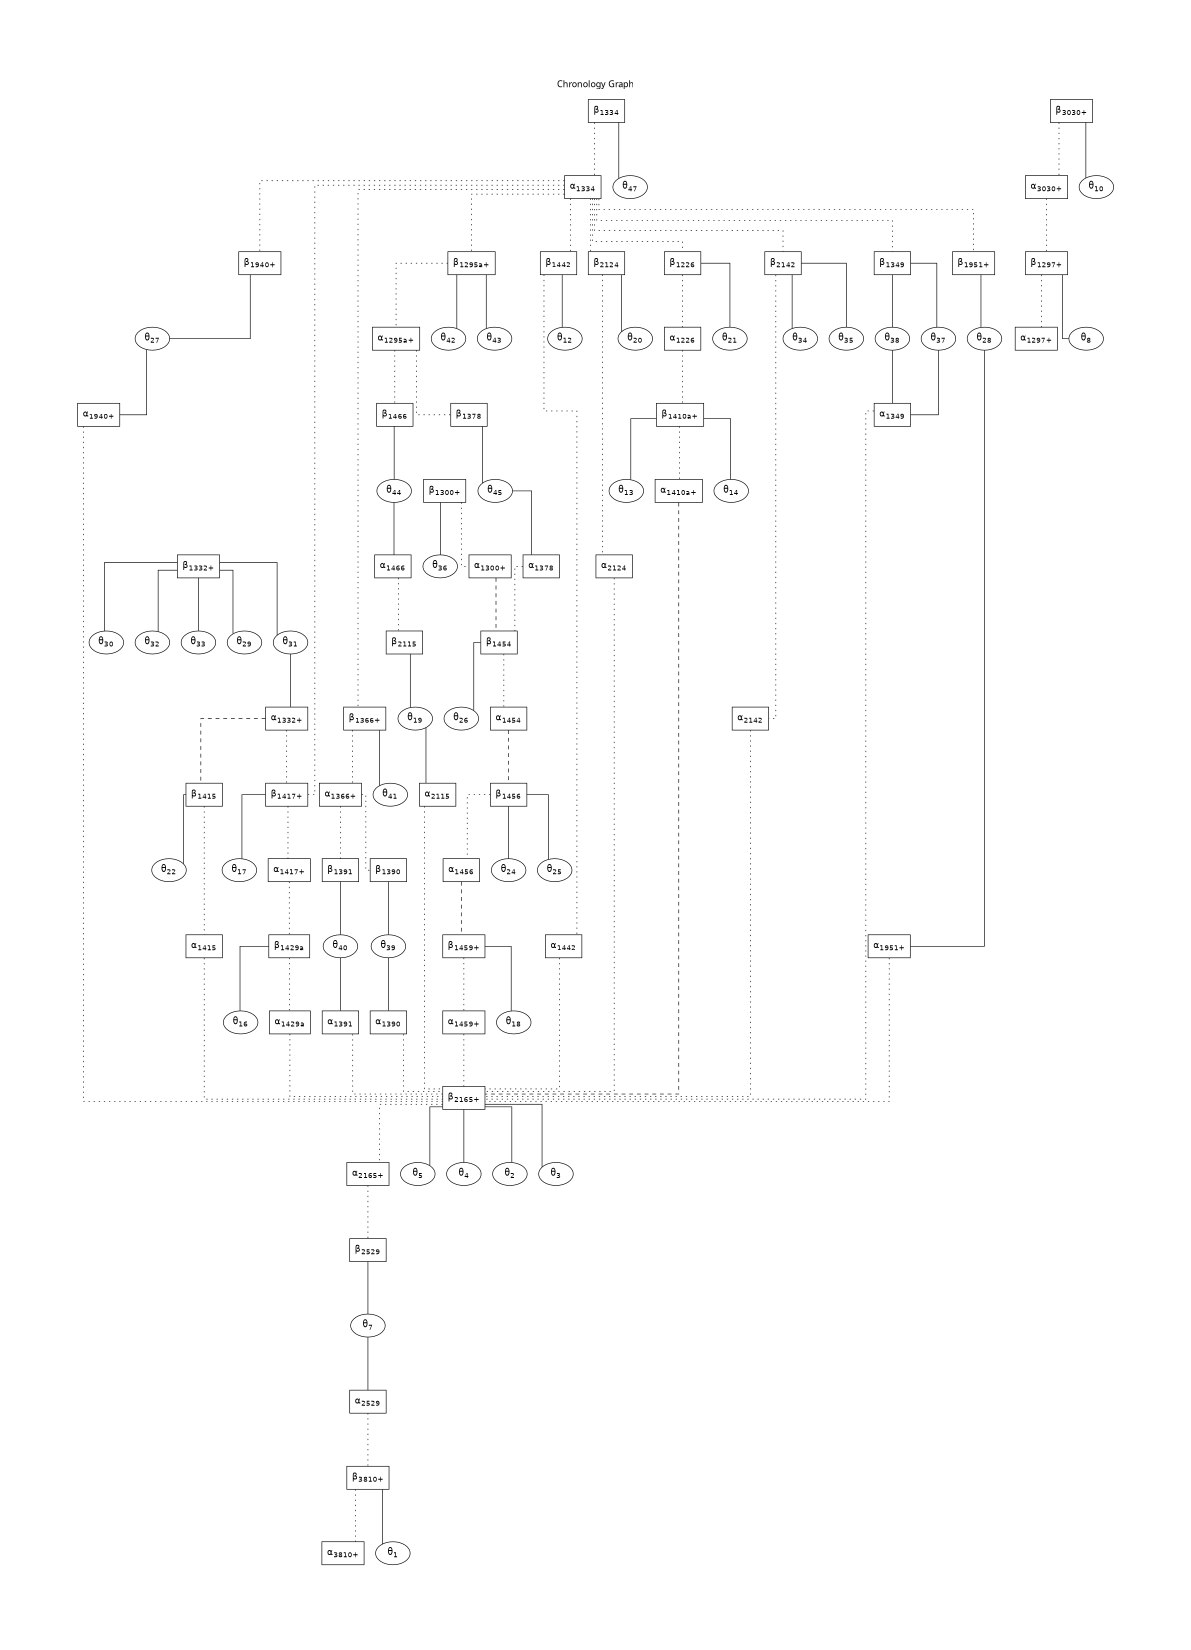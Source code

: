 digraph to_dot {
  style="filled";
  dpi="0.0";
  margin="0.5,0.5";
  bgcolor="/x11/white";
  fontname="Time-Roman";
  fontsize="14.0";
  fontcolor="/x11/black";
  splines="ortho";
  page="7,5";
  size="6,4!";
  ratio="auto";
  label="Chronology Graph";
  labelloc="t";
  "alpha-3810+" [label=<&alpha;<sub>3810+</sub>>] [shape=box] [fontname="Helvetica"] [fontsize="14.0"] [color="black"] [fillcolor="white"] [fontcolor="black"];
  "beta-3810+" [label=<&beta;<sub>3810+</sub>>] [shape=box] [fontname="Helvetica"] [fontsize="14.0"] [color="black"] [fillcolor="white"] [fontcolor="black"];
  "theta-1" [label=<&theta;<sub>1</sub>>] [shape=ellipse] [fontname="Helvetica"] [fontsize="14.0"] [color="black"] [fillcolor="white"] [fontcolor="black"];
  "alpha-1297+" [label=<&alpha;<sub>1297+</sub>>] [shape=box] [fontname="Helvetica"] [fontsize="14.0"] [color="black"] [fillcolor="white"] [fontcolor="black"];
  "beta-1297+" [label=<&beta;<sub>1297+</sub>>] [shape=box] [fontname="Helvetica"] [fontsize="14.0"] [color="black"] [fillcolor="white"] [fontcolor="black"];
  "theta-8" [label=<&theta;<sub>8</sub>>] [shape=ellipse] [fontname="Helvetica"] [fontsize="14.0"] [color="black"] [fillcolor="white"] [fontcolor="black"];
  "alpha-3030+" [label=<&alpha;<sub>3030+</sub>>] [shape=box] [fontname="Helvetica"] [fontsize="14.0"] [color="black"] [fillcolor="white"] [fontcolor="black"];
  "beta-3030+" [label=<&beta;<sub>3030+</sub>>] [shape=box] [fontname="Helvetica"] [fontsize="14.0"] [color="black"] [fillcolor="white"] [fontcolor="black"];
  "theta-10" [label=<&theta;<sub>10</sub>>] [shape=ellipse] [fontname="Helvetica"] [fontsize="14.0"] [color="black"] [fillcolor="white"] [fontcolor="black"];
  "alpha-2165+" [label=<&alpha;<sub>2165+</sub>>] [shape=box] [fontname="Helvetica"] [fontsize="14.0"] [color="black"] [fillcolor="white"] [fontcolor="black"];
  "beta-2165+" [label=<&beta;<sub>2165+</sub>>] [shape=box] [fontname="Helvetica"] [fontsize="14.0"] [color="black"] [fillcolor="white"] [fontcolor="black"];
  "theta-5" [label=<&theta;<sub>5</sub>>] [shape=ellipse] [fontname="Helvetica"] [fontsize="14.0"] [color="black"] [fillcolor="white"] [fontcolor="black"];
  "theta-4" [label=<&theta;<sub>4</sub>>] [shape=ellipse] [fontname="Helvetica"] [fontsize="14.0"] [color="black"] [fillcolor="white"] [fontcolor="black"];
  "theta-2" [label=<&theta;<sub>2</sub>>] [shape=ellipse] [fontname="Helvetica"] [fontsize="14.0"] [color="black"] [fillcolor="white"] [fontcolor="black"];
  "theta-3" [label=<&theta;<sub>3</sub>>] [shape=ellipse] [fontname="Helvetica"] [fontsize="14.0"] [color="black"] [fillcolor="white"] [fontcolor="black"];
  "alpha-1951+" [label=<&alpha;<sub>1951+</sub>>] [shape=box] [fontname="Helvetica"] [fontsize="14.0"] [color="black"] [fillcolor="white"] [fontcolor="black"];
  "beta-1951+" [label=<&beta;<sub>1951+</sub>>] [shape=box] [fontname="Helvetica"] [fontsize="14.0"] [color="black"] [fillcolor="white"] [fontcolor="black"];
  "theta-28" [label=<&theta;<sub>28</sub>>] [shape=ellipse] [fontname="Helvetica"] [fontsize="14.0"] [color="black"] [fillcolor="white"] [fontcolor="black"];
  "alpha-1940+" [label=<&alpha;<sub>1940+</sub>>] [shape=box] [fontname="Helvetica"] [fontsize="14.0"] [color="black"] [fillcolor="white"] [fontcolor="black"];
  "beta-1940+" [label=<&beta;<sub>1940+</sub>>] [shape=box] [fontname="Helvetica"] [fontsize="14.0"] [color="black"] [fillcolor="white"] [fontcolor="black"];
  "theta-27" [label=<&theta;<sub>27</sub>>] [shape=ellipse] [fontname="Helvetica"] [fontsize="14.0"] [color="black"] [fillcolor="white"] [fontcolor="black"];
  "alpha-1459+" [label=<&alpha;<sub>1459+</sub>>] [shape=box] [fontname="Helvetica"] [fontsize="14.0"] [color="black"] [fillcolor="white"] [fontcolor="black"];
  "beta-1459+" [label=<&beta;<sub>1459+</sub>>] [shape=box] [fontname="Helvetica"] [fontsize="14.0"] [color="black"] [fillcolor="white"] [fontcolor="black"];
  "theta-18" [label=<&theta;<sub>18</sub>>] [shape=ellipse] [fontname="Helvetica"] [fontsize="14.0"] [color="black"] [fillcolor="white"] [fontcolor="black"];
  "alpha-1429a" [label=<&alpha;<sub>1429a</sub>>] [shape=box] [fontname="Helvetica"] [fontsize="14.0"] [color="black"] [fillcolor="white"] [fontcolor="black"];
  "beta-1429a" [label=<&beta;<sub>1429a</sub>>] [shape=box] [fontname="Helvetica"] [fontsize="14.0"] [color="black"] [fillcolor="white"] [fontcolor="black"];
  "theta-16" [label=<&theta;<sub>16</sub>>] [shape=ellipse] [fontname="Helvetica"] [fontsize="14.0"] [color="black"] [fillcolor="white"] [fontcolor="black"];
  "alpha-1417+" [label=<&alpha;<sub>1417+</sub>>] [shape=box] [fontname="Helvetica"] [fontsize="14.0"] [color="black"] [fillcolor="white"] [fontcolor="black"];
  "beta-1417+" [label=<&beta;<sub>1417+</sub>>] [shape=box] [fontname="Helvetica"] [fontsize="14.0"] [color="black"] [fillcolor="white"] [fontcolor="black"];
  "theta-17" [label=<&theta;<sub>17</sub>>] [shape=ellipse] [fontname="Helvetica"] [fontsize="14.0"] [color="black"] [fillcolor="white"] [fontcolor="black"];
  "alpha-1410a+" [label=<&alpha;<sub>1410a+</sub>>] [shape=box] [fontname="Helvetica"] [fontsize="14.0"] [color="black"] [fillcolor="white"] [fontcolor="black"];
  "beta-1410a+" [label=<&beta;<sub>1410a+</sub>>] [shape=box] [fontname="Helvetica"] [fontsize="14.0"] [color="black"] [fillcolor="white"] [fontcolor="black"];
  "theta-13" [label=<&theta;<sub>13</sub>>] [shape=ellipse] [fontname="Helvetica"] [fontsize="14.0"] [color="black"] [fillcolor="white"] [fontcolor="black"];
  "alpha-1300+" [label=<&alpha;<sub>1300+</sub>>] [shape=box] [fontname="Helvetica"] [fontsize="14.0"] [color="black"] [fillcolor="white"] [fontcolor="black"];
  "beta-1300+" [label=<&beta;<sub>1300+</sub>>] [shape=box] [fontname="Helvetica"] [fontsize="14.0"] [color="black"] [fillcolor="white"] [fontcolor="black"];
  "theta-36" [label=<&theta;<sub>36</sub>>] [shape=ellipse] [fontname="Helvetica"] [fontsize="14.0"] [color="black"] [fillcolor="white"] [fontcolor="black"];
  "alpha-1366+" [label=<&alpha;<sub>1366+</sub>>] [shape=box] [fontname="Helvetica"] [fontsize="14.0"] [color="black"] [fillcolor="white"] [fontcolor="black"];
  "beta-1366+" [label=<&beta;<sub>1366+</sub>>] [shape=box] [fontname="Helvetica"] [fontsize="14.0"] [color="black"] [fillcolor="white"] [fontcolor="black"];
  "theta-41" [label=<&theta;<sub>41</sub>>] [shape=ellipse] [fontname="Helvetica"] [fontsize="14.0"] [color="black"] [fillcolor="white"] [fontcolor="black"];
  "alpha-1295a+" [label=<&alpha;<sub>1295a+</sub>>] [shape=box] [fontname="Helvetica"] [fontsize="14.0"] [color="black"] [fillcolor="white"] [fontcolor="black"];
  "beta-1295a+" [label=<&beta;<sub>1295a+</sub>>] [shape=box] [fontname="Helvetica"] [fontsize="14.0"] [color="black"] [fillcolor="white"] [fontcolor="black"];
  "theta-42" [label=<&theta;<sub>42</sub>>] [shape=ellipse] [fontname="Helvetica"] [fontsize="14.0"] [color="black"] [fillcolor="white"] [fontcolor="black"];
  "theta-43" [label=<&theta;<sub>43</sub>>] [shape=ellipse] [fontname="Helvetica"] [fontsize="14.0"] [color="black"] [fillcolor="white"] [fontcolor="black"];
  "alpha-1332+" [label=<&alpha;<sub>1332+</sub>>] [shape=box] [fontname="Helvetica"] [fontsize="14.0"] [color="black"] [fillcolor="white"] [fontcolor="black"];
  "beta-1332+" [label=<&beta;<sub>1332+</sub>>] [shape=box] [fontname="Helvetica"] [fontsize="14.0"] [color="black"] [fillcolor="white"] [fontcolor="black"];
  "theta-33" [label=<&theta;<sub>33</sub>>] [shape=ellipse] [fontname="Helvetica"] [fontsize="14.0"] [color="black"] [fillcolor="white"] [fontcolor="black"];
  "theta-29" [label=<&theta;<sub>29</sub>>] [shape=ellipse] [fontname="Helvetica"] [fontsize="14.0"] [color="black"] [fillcolor="white"] [fontcolor="black"];
  "theta-30" [label=<&theta;<sub>30</sub>>] [shape=ellipse] [fontname="Helvetica"] [fontsize="14.0"] [color="black"] [fillcolor="white"] [fontcolor="black"];
  "theta-31" [label=<&theta;<sub>31</sub>>] [shape=ellipse] [fontname="Helvetica"] [fontsize="14.0"] [color="black"] [fillcolor="white"] [fontcolor="black"];
  "theta-32" [label=<&theta;<sub>32</sub>>] [shape=ellipse] [fontname="Helvetica"] [fontsize="14.0"] [color="black"] [fillcolor="white"] [fontcolor="black"];
  "alpha-2529" [label=<&alpha;<sub>2529</sub>>] [shape=box] [fontname="Helvetica"] [fontsize="14.0"] [color="black"] [fillcolor="white"] [fontcolor="black"];
  "beta-2529" [label=<&beta;<sub>2529</sub>>] [shape=box] [fontname="Helvetica"] [fontsize="14.0"] [color="black"] [fillcolor="white"] [fontcolor="black"];
  "theta-7" [label=<&theta;<sub>7</sub>>] [shape=ellipse] [fontname="Helvetica"] [fontsize="14.0"] [color="black"] [fillcolor="white"] [fontcolor="black"];
  "alpha-1442" [label=<&alpha;<sub>1442</sub>>] [shape=box] [fontname="Helvetica"] [fontsize="14.0"] [color="black"] [fillcolor="white"] [fontcolor="black"];
  "beta-1442" [label=<&beta;<sub>1442</sub>>] [shape=box] [fontname="Helvetica"] [fontsize="14.0"] [color="black"] [fillcolor="white"] [fontcolor="black"];
  "theta-12" [label=<&theta;<sub>12</sub>>] [shape=ellipse] [fontname="Helvetica"] [fontsize="14.0"] [color="black"] [fillcolor="white"] [fontcolor="black"];
  "theta-14" [label=<&theta;<sub>14</sub>>] [shape=ellipse] [fontname="Helvetica"] [fontsize="14.0"] [color="black"] [fillcolor="white"] [fontcolor="black"];
  "alpha-2115" [label=<&alpha;<sub>2115</sub>>] [shape=box] [fontname="Helvetica"] [fontsize="14.0"] [color="black"] [fillcolor="white"] [fontcolor="black"];
  "beta-2115" [label=<&beta;<sub>2115</sub>>] [shape=box] [fontname="Helvetica"] [fontsize="14.0"] [color="black"] [fillcolor="white"] [fontcolor="black"];
  "theta-19" [label=<&theta;<sub>19</sub>>] [shape=ellipse] [fontname="Helvetica"] [fontsize="14.0"] [color="black"] [fillcolor="white"] [fontcolor="black"];
  "alpha-2124" [label=<&alpha;<sub>2124</sub>>] [shape=box] [fontname="Helvetica"] [fontsize="14.0"] [color="black"] [fillcolor="white"] [fontcolor="black"];
  "beta-2124" [label=<&beta;<sub>2124</sub>>] [shape=box] [fontname="Helvetica"] [fontsize="14.0"] [color="black"] [fillcolor="white"] [fontcolor="black"];
  "theta-20" [label=<&theta;<sub>20</sub>>] [shape=ellipse] [fontname="Helvetica"] [fontsize="14.0"] [color="black"] [fillcolor="white"] [fontcolor="black"];
  "alpha-1226" [label=<&alpha;<sub>1226</sub>>] [shape=box] [fontname="Helvetica"] [fontsize="14.0"] [color="black"] [fillcolor="white"] [fontcolor="black"];
  "beta-1226" [label=<&beta;<sub>1226</sub>>] [shape=box] [fontname="Helvetica"] [fontsize="14.0"] [color="black"] [fillcolor="white"] [fontcolor="black"];
  "theta-21" [label=<&theta;<sub>21</sub>>] [shape=ellipse] [fontname="Helvetica"] [fontsize="14.0"] [color="black"] [fillcolor="white"] [fontcolor="black"];
  "alpha-1415" [label=<&alpha;<sub>1415</sub>>] [shape=box] [fontname="Helvetica"] [fontsize="14.0"] [color="black"] [fillcolor="white"] [fontcolor="black"];
  "beta-1415" [label=<&beta;<sub>1415</sub>>] [shape=box] [fontname="Helvetica"] [fontsize="14.0"] [color="black"] [fillcolor="white"] [fontcolor="black"];
  "theta-22" [label=<&theta;<sub>22</sub>>] [shape=ellipse] [fontname="Helvetica"] [fontsize="14.0"] [color="black"] [fillcolor="white"] [fontcolor="black"];
  "alpha-1456" [label=<&alpha;<sub>1456</sub>>] [shape=box] [fontname="Helvetica"] [fontsize="14.0"] [color="black"] [fillcolor="white"] [fontcolor="black"];
  "beta-1456" [label=<&beta;<sub>1456</sub>>] [shape=box] [fontname="Helvetica"] [fontsize="14.0"] [color="black"] [fillcolor="white"] [fontcolor="black"];
  "theta-24" [label=<&theta;<sub>24</sub>>] [shape=ellipse] [fontname="Helvetica"] [fontsize="14.0"] [color="black"] [fillcolor="white"] [fontcolor="black"];
  "theta-25" [label=<&theta;<sub>25</sub>>] [shape=ellipse] [fontname="Helvetica"] [fontsize="14.0"] [color="black"] [fillcolor="white"] [fontcolor="black"];
  "alpha-1454" [label=<&alpha;<sub>1454</sub>>] [shape=box] [fontname="Helvetica"] [fontsize="14.0"] [color="black"] [fillcolor="white"] [fontcolor="black"];
  "beta-1454" [label=<&beta;<sub>1454</sub>>] [shape=box] [fontname="Helvetica"] [fontsize="14.0"] [color="black"] [fillcolor="white"] [fontcolor="black"];
  "theta-26" [label=<&theta;<sub>26</sub>>] [shape=ellipse] [fontname="Helvetica"] [fontsize="14.0"] [color="black"] [fillcolor="white"] [fontcolor="black"];
  "alpha-2142" [label=<&alpha;<sub>2142</sub>>] [shape=box] [fontname="Helvetica"] [fontsize="14.0"] [color="black"] [fillcolor="white"] [fontcolor="black"];
  "beta-2142" [label=<&beta;<sub>2142</sub>>] [shape=box] [fontname="Helvetica"] [fontsize="14.0"] [color="black"] [fillcolor="white"] [fontcolor="black"];
  "theta-34" [label=<&theta;<sub>34</sub>>] [shape=ellipse] [fontname="Helvetica"] [fontsize="14.0"] [color="black"] [fillcolor="white"] [fontcolor="black"];
  "theta-35" [label=<&theta;<sub>35</sub>>] [shape=ellipse] [fontname="Helvetica"] [fontsize="14.0"] [color="black"] [fillcolor="white"] [fontcolor="black"];
  "alpha-1349" [label=<&alpha;<sub>1349</sub>>] [shape=box] [fontname="Helvetica"] [fontsize="14.0"] [color="black"] [fillcolor="white"] [fontcolor="black"];
  "beta-1349" [label=<&beta;<sub>1349</sub>>] [shape=box] [fontname="Helvetica"] [fontsize="14.0"] [color="black"] [fillcolor="white"] [fontcolor="black"];
  "theta-37" [label=<&theta;<sub>37</sub>>] [shape=ellipse] [fontname="Helvetica"] [fontsize="14.0"] [color="black"] [fillcolor="white"] [fontcolor="black"];
  "theta-38" [label=<&theta;<sub>38</sub>>] [shape=ellipse] [fontname="Helvetica"] [fontsize="14.0"] [color="black"] [fillcolor="white"] [fontcolor="black"];
  "alpha-1390" [label=<&alpha;<sub>1390</sub>>] [shape=box] [fontname="Helvetica"] [fontsize="14.0"] [color="black"] [fillcolor="white"] [fontcolor="black"];
  "beta-1390" [label=<&beta;<sub>1390</sub>>] [shape=box] [fontname="Helvetica"] [fontsize="14.0"] [color="black"] [fillcolor="white"] [fontcolor="black"];
  "theta-39" [label=<&theta;<sub>39</sub>>] [shape=ellipse] [fontname="Helvetica"] [fontsize="14.0"] [color="black"] [fillcolor="white"] [fontcolor="black"];
  "alpha-1391" [label=<&alpha;<sub>1391</sub>>] [shape=box] [fontname="Helvetica"] [fontsize="14.0"] [color="black"] [fillcolor="white"] [fontcolor="black"];
  "beta-1391" [label=<&beta;<sub>1391</sub>>] [shape=box] [fontname="Helvetica"] [fontsize="14.0"] [color="black"] [fillcolor="white"] [fontcolor="black"];
  "theta-40" [label=<&theta;<sub>40</sub>>] [shape=ellipse] [fontname="Helvetica"] [fontsize="14.0"] [color="black"] [fillcolor="white"] [fontcolor="black"];
  "alpha-1466" [label=<&alpha;<sub>1466</sub>>] [shape=box] [fontname="Helvetica"] [fontsize="14.0"] [color="black"] [fillcolor="white"] [fontcolor="black"];
  "beta-1466" [label=<&beta;<sub>1466</sub>>] [shape=box] [fontname="Helvetica"] [fontsize="14.0"] [color="black"] [fillcolor="white"] [fontcolor="black"];
  "theta-44" [label=<&theta;<sub>44</sub>>] [shape=ellipse] [fontname="Helvetica"] [fontsize="14.0"] [color="black"] [fillcolor="white"] [fontcolor="black"];
  "alpha-1378" [label=<&alpha;<sub>1378</sub>>] [shape=box] [fontname="Helvetica"] [fontsize="14.0"] [color="black"] [fillcolor="white"] [fontcolor="black"];
  "beta-1378" [label=<&beta;<sub>1378</sub>>] [shape=box] [fontname="Helvetica"] [fontsize="14.0"] [color="black"] [fillcolor="white"] [fontcolor="black"];
  "theta-45" [label=<&theta;<sub>45</sub>>] [shape=ellipse] [fontname="Helvetica"] [fontsize="14.0"] [color="black"] [fillcolor="white"] [fontcolor="black"];
  "alpha-1334" [label=<&alpha;<sub>1334</sub>>] [shape=box] [fontname="Helvetica"] [fontsize="14.0"] [color="black"] [fillcolor="white"] [fontcolor="black"];
  "beta-1334" [label=<&beta;<sub>1334</sub>>] [shape=box] [fontname="Helvetica"] [fontsize="14.0"] [color="black"] [fillcolor="white"] [fontcolor="black"];
  "theta-47" [label=<&theta;<sub>47</sub>>] [shape=ellipse] [fontname="Helvetica"] [fontsize="14.0"] [color="black"] [fillcolor="white"] [fontcolor="black"];
 "beta-3810+" -> "theta-1" [style=solid] [arrowhead="none"] [color="black"] [fontname="Helvetica"] [fontsize="14.0"] [fontcolor="black"] [label=""];
 "beta-1297+" -> "theta-8" [style=solid] [arrowhead="none"] [color="black"] [fontname="Helvetica"] [fontsize="14.0"] [fontcolor="black"] [label=""];
 "beta-3030+" -> "theta-10" [style=solid] [arrowhead="none"] [color="black"] [fontname="Helvetica"] [fontsize="14.0"] [fontcolor="black"] [label=""];
 "beta-2165+" -> "theta-5" [style=solid] [arrowhead="none"] [color="black"] [fontname="Helvetica"] [fontsize="14.0"] [fontcolor="black"] [label=""];
 "beta-2165+" -> "theta-4" [style=solid] [arrowhead="none"] [color="black"] [fontname="Helvetica"] [fontsize="14.0"] [fontcolor="black"] [label=""];
 "beta-2165+" -> "theta-2" [style=solid] [arrowhead="none"] [color="black"] [fontname="Helvetica"] [fontsize="14.0"] [fontcolor="black"] [label=""];
 "beta-2165+" -> "theta-3" [style=solid] [arrowhead="none"] [color="black"] [fontname="Helvetica"] [fontsize="14.0"] [fontcolor="black"] [label=""];
 "beta-1951+" -> "theta-28" [style=solid] [arrowhead="none"] [color="black"] [fontname="Helvetica"] [fontsize="14.0"] [fontcolor="black"] [label=""];
 "theta-28" -> "alpha-1951+" [style=solid] [arrowhead="none"] [color="black"] [fontname="Helvetica"] [fontsize="14.0"] [fontcolor="black"] [label=""];
 "beta-1940+" -> "theta-27" [style=solid] [arrowhead="none"] [color="black"] [fontname="Helvetica"] [fontsize="14.0"] [fontcolor="black"] [label=""];
 "theta-27" -> "alpha-1940+" [style=solid] [arrowhead="none"] [color="black"] [fontname="Helvetica"] [fontsize="14.0"] [fontcolor="black"] [label=""];
 "beta-1459+" -> "theta-18" [style=solid] [arrowhead="none"] [color="black"] [fontname="Helvetica"] [fontsize="14.0"] [fontcolor="black"] [label=""];
 "beta-1429a" -> "theta-16" [style=solid] [arrowhead="none"] [color="black"] [fontname="Helvetica"] [fontsize="14.0"] [fontcolor="black"] [label=""];
 "beta-1417+" -> "theta-17" [style=solid] [arrowhead="none"] [color="black"] [fontname="Helvetica"] [fontsize="14.0"] [fontcolor="black"] [label=""];
 "beta-1410a+" -> "theta-13" [style=solid] [arrowhead="none"] [color="black"] [fontname="Helvetica"] [fontsize="14.0"] [fontcolor="black"] [label=""];
 "beta-1300+" -> "theta-36" [style=solid] [arrowhead="none"] [color="black"] [fontname="Helvetica"] [fontsize="14.0"] [fontcolor="black"] [label=""];
 "beta-1366+" -> "theta-41" [style=solid] [arrowhead="none"] [color="black"] [fontname="Helvetica"] [fontsize="14.0"] [fontcolor="black"] [label=""];
 "beta-1295a+" -> "theta-42" [style=solid] [arrowhead="none"] [color="black"] [fontname="Helvetica"] [fontsize="14.0"] [fontcolor="black"] [label=""];
 "beta-1295a+" -> "theta-43" [style=solid] [arrowhead="none"] [color="black"] [fontname="Helvetica"] [fontsize="14.0"] [fontcolor="black"] [label=""];
 "beta-1332+" -> "theta-33" [style=solid] [arrowhead="none"] [color="black"] [fontname="Helvetica"] [fontsize="14.0"] [fontcolor="black"] [label=""];
 "beta-1332+" -> "theta-29" [style=solid] [arrowhead="none"] [color="black"] [fontname="Helvetica"] [fontsize="14.0"] [fontcolor="black"] [label=""];
 "beta-1332+" -> "theta-30" [style=solid] [arrowhead="none"] [color="black"] [fontname="Helvetica"] [fontsize="14.0"] [fontcolor="black"] [label=""];
 "beta-1332+" -> "theta-31" [style=solid] [arrowhead="none"] [color="black"] [fontname="Helvetica"] [fontsize="14.0"] [fontcolor="black"] [label=""];
 "theta-31" -> "alpha-1332+" [style=solid] [arrowhead="none"] [color="black"] [fontname="Helvetica"] [fontsize="14.0"] [fontcolor="black"] [label=""];
 "beta-1332+" -> "theta-32" [style=solid] [arrowhead="none"] [color="black"] [fontname="Helvetica"] [fontsize="14.0"] [fontcolor="black"] [label=""];
 "beta-2529" -> "theta-7" [style=solid] [arrowhead="none"] [color="black"] [fontname="Helvetica"] [fontsize="14.0"] [fontcolor="black"] [label=""];
 "theta-7" -> "alpha-2529" [style=solid] [arrowhead="none"] [color="black"] [fontname="Helvetica"] [fontsize="14.0"] [fontcolor="black"] [label=""];
 "beta-1442" -> "theta-12" [style=solid] [arrowhead="none"] [color="black"] [fontname="Helvetica"] [fontsize="14.0"] [fontcolor="black"] [label=""];
 "beta-1410a+" -> "theta-14" [style=solid] [arrowhead="none"] [color="black"] [fontname="Helvetica"] [fontsize="14.0"] [fontcolor="black"] [label=""];
 "beta-2115" -> "theta-19" [style=solid] [arrowhead="none"] [color="black"] [fontname="Helvetica"] [fontsize="14.0"] [fontcolor="black"] [label=""];
 "theta-19" -> "alpha-2115" [style=solid] [arrowhead="none"] [color="black"] [fontname="Helvetica"] [fontsize="14.0"] [fontcolor="black"] [label=""];
 "beta-2124" -> "theta-20" [style=solid] [arrowhead="none"] [color="black"] [fontname="Helvetica"] [fontsize="14.0"] [fontcolor="black"] [label=""];
 "beta-1226" -> "theta-21" [style=solid] [arrowhead="none"] [color="black"] [fontname="Helvetica"] [fontsize="14.0"] [fontcolor="black"] [label=""];
 "beta-1415" -> "theta-22" [style=solid] [arrowhead="none"] [color="black"] [fontname="Helvetica"] [fontsize="14.0"] [fontcolor="black"] [label=""];
 "beta-1456" -> "theta-24" [style=solid] [arrowhead="none"] [color="black"] [fontname="Helvetica"] [fontsize="14.0"] [fontcolor="black"] [label=""];
 "beta-1456" -> "theta-25" [style=solid] [arrowhead="none"] [color="black"] [fontname="Helvetica"] [fontsize="14.0"] [fontcolor="black"] [label=""];
 "beta-1454" -> "theta-26" [style=solid] [arrowhead="none"] [color="black"] [fontname="Helvetica"] [fontsize="14.0"] [fontcolor="black"] [label=""];
 "beta-2142" -> "theta-34" [style=solid] [arrowhead="none"] [color="black"] [fontname="Helvetica"] [fontsize="14.0"] [fontcolor="black"] [label=""];
 "beta-2142" -> "theta-35" [style=solid] [arrowhead="none"] [color="black"] [fontname="Helvetica"] [fontsize="14.0"] [fontcolor="black"] [label=""];
 "beta-1349" -> "theta-37" [style=solid] [arrowhead="none"] [color="black"] [fontname="Helvetica"] [fontsize="14.0"] [fontcolor="black"] [label=""];
 "theta-37" -> "alpha-1349" [style=solid] [arrowhead="none"] [color="black"] [fontname="Helvetica"] [fontsize="14.0"] [fontcolor="black"] [label=""];
 "beta-1349" -> "theta-38" [style=solid] [arrowhead="none"] [color="black"] [fontname="Helvetica"] [fontsize="14.0"] [fontcolor="black"] [label=""];
 "theta-38" -> "alpha-1349" [style=solid] [arrowhead="none"] [color="black"] [fontname="Helvetica"] [fontsize="14.0"] [fontcolor="black"] [label=""];
 "beta-1390" -> "theta-39" [style=solid] [arrowhead="none"] [color="black"] [fontname="Helvetica"] [fontsize="14.0"] [fontcolor="black"] [label=""];
 "theta-39" -> "alpha-1390" [style=solid] [arrowhead="none"] [color="black"] [fontname="Helvetica"] [fontsize="14.0"] [fontcolor="black"] [label=""];
 "beta-1391" -> "theta-40" [style=solid] [arrowhead="none"] [color="black"] [fontname="Helvetica"] [fontsize="14.0"] [fontcolor="black"] [label=""];
 "theta-40" -> "alpha-1391" [style=solid] [arrowhead="none"] [color="black"] [fontname="Helvetica"] [fontsize="14.0"] [fontcolor="black"] [label=""];
 "beta-1466" -> "theta-44" [style=solid] [arrowhead="none"] [color="black"] [fontname="Helvetica"] [fontsize="14.0"] [fontcolor="black"] [label=""];
 "theta-44" -> "alpha-1466" [style=solid] [arrowhead="none"] [color="black"] [fontname="Helvetica"] [fontsize="14.0"] [fontcolor="black"] [label=""];
 "beta-1378" -> "theta-45" [style=solid] [arrowhead="none"] [color="black"] [fontname="Helvetica"] [fontsize="14.0"] [fontcolor="black"] [label=""];
 "theta-45" -> "alpha-1378" [style=solid] [arrowhead="none"] [color="black"] [fontname="Helvetica"] [fontsize="14.0"] [fontcolor="black"] [label=""];
 "beta-1334" -> "theta-47" [style=solid] [arrowhead="none"] [color="black"] [fontname="Helvetica"] [fontsize="14.0"] [fontcolor="black"] [label=""];
 "beta-3810+" -> "alpha-3810+" [style=dotted] [arrowhead="none"] [color="black"] [fontname="Helvetica"] [fontsize="14.0"] [fontcolor="black"] [label=""];
 "beta-1297+" -> "alpha-1297+" [style=dotted] [arrowhead="none"] [color="black"] [fontname="Helvetica"] [fontsize="14.0"] [fontcolor="black"] [label=""];
 "beta-3030+" -> "alpha-3030+" [style=dotted] [arrowhead="none"] [color="black"] [fontname="Helvetica"] [fontsize="14.0"] [fontcolor="black"] [label=""];
 "beta-2165+" -> "alpha-2165+" [style=dotted] [arrowhead="none"] [color="black"] [fontname="Helvetica"] [fontsize="14.0"] [fontcolor="black"] [label=""];
 "beta-1459+" -> "alpha-1459+" [style=dotted] [arrowhead="none"] [color="black"] [fontname="Helvetica"] [fontsize="14.0"] [fontcolor="black"] [label=""];
 "beta-1429a" -> "alpha-1429a" [style=dotted] [arrowhead="none"] [color="black"] [fontname="Helvetica"] [fontsize="14.0"] [fontcolor="black"] [label=""];
 "beta-1417+" -> "alpha-1417+" [style=dotted] [arrowhead="none"] [color="black"] [fontname="Helvetica"] [fontsize="14.0"] [fontcolor="black"] [label=""];
 "beta-1410a+" -> "alpha-1410a+" [style=dotted] [arrowhead="none"] [color="black"] [fontname="Helvetica"] [fontsize="14.0"] [fontcolor="black"] [label=""];
 "beta-1300+" -> "alpha-1300+" [style=dotted] [arrowhead="none"] [color="black"] [fontname="Helvetica"] [fontsize="14.0"] [fontcolor="black"] [label=""];
 "beta-1366+" -> "alpha-1366+" [style=dotted] [arrowhead="none"] [color="black"] [fontname="Helvetica"] [fontsize="14.0"] [fontcolor="black"] [label=""];
 "beta-1295a+" -> "alpha-1295a+" [style=dotted] [arrowhead="none"] [color="black"] [fontname="Helvetica"] [fontsize="14.0"] [fontcolor="black"] [label=""];
 "beta-1442" -> "alpha-1442" [style=dotted] [arrowhead="none"] [color="black"] [fontname="Helvetica"] [fontsize="14.0"] [fontcolor="black"] [label=""];
 "beta-2124" -> "alpha-2124" [style=dotted] [arrowhead="none"] [color="black"] [fontname="Helvetica"] [fontsize="14.0"] [fontcolor="black"] [label=""];
 "beta-1226" -> "alpha-1226" [style=dotted] [arrowhead="none"] [color="black"] [fontname="Helvetica"] [fontsize="14.0"] [fontcolor="black"] [label=""];
 "beta-1415" -> "alpha-1415" [style=dotted] [arrowhead="none"] [color="black"] [fontname="Helvetica"] [fontsize="14.0"] [fontcolor="black"] [label=""];
 "beta-1456" -> "alpha-1456" [style=dotted] [arrowhead="none"] [color="black"] [fontname="Helvetica"] [fontsize="14.0"] [fontcolor="black"] [label=""];
 "beta-1454" -> "alpha-1454" [style=dotted] [arrowhead="none"] [color="black"] [fontname="Helvetica"] [fontsize="14.0"] [fontcolor="black"] [label=""];
 "beta-2142" -> "alpha-2142" [style=dotted] [arrowhead="none"] [color="black"] [fontname="Helvetica"] [fontsize="14.0"] [fontcolor="black"] [label=""];
 "beta-1334" -> "alpha-1334" [style=dotted] [arrowhead="none"] [color="black"] [fontname="Helvetica"] [fontsize="14.0"] [fontcolor="black"] [label=""];
 "alpha-1334" -> "beta-1349" [style=dotted] [arrowhead="none"] [color="black"] [fontname="Helvetica"] [fontsize="14.0"] [fontcolor="black"] [label=""];
 "alpha-1334" -> "beta-2142" [style=dotted] [arrowhead="none"] [color="black"] [fontname="Helvetica"] [fontsize="14.0"] [fontcolor="black"] [label=""];
 "alpha-1334" -> "beta-1226" [style=dotted] [arrowhead="none"] [color="black"] [fontname="Helvetica"] [fontsize="14.0"] [fontcolor="black"] [label=""];
 "alpha-1334" -> "beta-2124" [style=dotted] [arrowhead="none"] [color="black"] [fontname="Helvetica"] [fontsize="14.0"] [fontcolor="black"] [label=""];
 "alpha-1334" -> "beta-1442" [style=dotted] [arrowhead="none"] [color="black"] [fontname="Helvetica"] [fontsize="14.0"] [fontcolor="black"] [label=""];
 "alpha-1334" -> "beta-1295a+" [style=dotted] [arrowhead="none"] [color="black"] [fontname="Helvetica"] [fontsize="14.0"] [fontcolor="black"] [label=""];
 "alpha-1334" -> "beta-1366+" [style=dotted] [arrowhead="none"] [color="black"] [fontname="Helvetica"] [fontsize="14.0"] [fontcolor="black"] [label=""];
 "alpha-1334" -> "beta-1417+" [style=dotted] [arrowhead="none"] [color="black"] [fontname="Helvetica"] [fontsize="14.0"] [fontcolor="black"] [label=""];
 "alpha-1334" -> "beta-1940+" [style=dotted] [arrowhead="none"] [color="black"] [fontname="Helvetica"] [fontsize="14.0"] [fontcolor="black"] [label=""];
 "alpha-1334" -> "beta-1951+" [style=dotted] [arrowhead="none"] [color="black"] [fontname="Helvetica"] [fontsize="14.0"] [fontcolor="black"] [label=""];
 "alpha-1378" -> "beta-1454" [style=dotted] [arrowhead="none"] [color="black"] [fontname="Helvetica"] [fontsize="14.0"] [fontcolor="black"] [label=""];
 "alpha-1295a+" -> "beta-1378" [style=dotted] [arrowhead="none"] [color="black"] [fontname="Helvetica"] [fontsize="14.0"] [fontcolor="black"] [label=""];
 "alpha-1466" -> "beta-2115" [style=dotted] [arrowhead="none"] [color="black"] [fontname="Helvetica"] [fontsize="14.0"] [fontcolor="black"] [label=""];
 "alpha-1295a+" -> "beta-1466" [style=dotted] [arrowhead="none"] [color="black"] [fontname="Helvetica"] [fontsize="14.0"] [fontcolor="black"] [label=""];
 "alpha-1366+" -> "beta-1391" [style=dotted] [arrowhead="none"] [color="black"] [fontname="Helvetica"] [fontsize="14.0"] [fontcolor="black"] [label=""];
 "alpha-1391" -> "beta-2165+" [style=dotted] [arrowhead="none"] [color="black"] [fontname="Helvetica"] [fontsize="14.0"] [fontcolor="black"] [label=""];
 "alpha-1366+" -> "beta-1390" [style=dotted] [arrowhead="none"] [color="black"] [fontname="Helvetica"] [fontsize="14.0"] [fontcolor="black"] [label=""];
 "alpha-1390" -> "beta-2165+" [style=dotted] [arrowhead="none"] [color="black"] [fontname="Helvetica"] [fontsize="14.0"] [fontcolor="black"] [label=""];
 "alpha-1349" -> "beta-2165+" [style=dotted] [arrowhead="none"] [color="black"] [fontname="Helvetica"] [fontsize="14.0"] [fontcolor="black"] [label=""];
 "alpha-2142" -> "beta-2165+" [style=dotted] [arrowhead="none"] [color="black"] [fontname="Helvetica"] [fontsize="14.0"] [fontcolor="black"] [label=""];
 "alpha-1454" -> "beta-1456" [style=dashed] [arrowhead="none"] [color="black"] [fontname="Helvetica"] [fontsize="14.0"] [fontcolor="black"] [label=""];
 "alpha-1300+" -> "beta-1454" [style=dashed] [arrowhead="none"] [color="black"] [fontname="Helvetica"] [fontsize="14.0"] [fontcolor="black"] [label=""];
 "alpha-1456" -> "beta-1459+" [style=dashed] [arrowhead="none"] [color="black"] [fontname="Helvetica"] [fontsize="14.0"] [fontcolor="black"] [label=""];
 "alpha-1332+" -> "beta-1415" [style=dashed] [arrowhead="none"] [color="black"] [fontname="Helvetica"] [fontsize="14.0"] [fontcolor="black"] [label=""];
 "alpha-1415" -> "beta-2165+" [style=dotted] [arrowhead="none"] [color="black"] [fontname="Helvetica"] [fontsize="14.0"] [fontcolor="black"] [label=""];
 "alpha-1226" -> "beta-1410a+" [style=dotted] [arrowhead="none"] [color="black"] [fontname="Helvetica"] [fontsize="14.0"] [fontcolor="black"] [label=""];
 "alpha-2124" -> "beta-2165+" [style=dotted] [arrowhead="none"] [color="black"] [fontname="Helvetica"] [fontsize="14.0"] [fontcolor="black"] [label=""];
 "alpha-2115" -> "beta-2165+" [style=dotted] [arrowhead="none"] [color="black"] [fontname="Helvetica"] [fontsize="14.0"] [fontcolor="black"] [label=""];
 "alpha-1442" -> "beta-2165+" [style=dotted] [arrowhead="none"] [color="black"] [fontname="Helvetica"] [fontsize="14.0"] [fontcolor="black"] [label=""];
 "alpha-2165+" -> "beta-2529" [style=dotted] [arrowhead="none"] [color="black"] [fontname="Helvetica"] [fontsize="14.0"] [fontcolor="black"] [label=""];
 "alpha-2529" -> "beta-3810+" [style=dotted] [arrowhead="none"] [color="black"] [fontname="Helvetica"] [fontsize="14.0"] [fontcolor="black"] [label=""];
 "alpha-1332+" -> "beta-1417+" [style=dotted] [arrowhead="none"] [color="black"] [fontname="Helvetica"] [fontsize="14.0"] [fontcolor="black"] [label=""];
 "alpha-1410a+" -> "beta-2165+" [style=dashed] [arrowhead="none"] [color="black"] [fontname="Helvetica"] [fontsize="14.0"] [fontcolor="black"] [label=""];
 "alpha-1417+" -> "beta-1429a" [style=dotted] [arrowhead="none"] [color="black"] [fontname="Helvetica"] [fontsize="14.0"] [fontcolor="black"] [label=""];
 "alpha-1429a" -> "beta-2165+" [style=dotted] [arrowhead="none"] [color="black"] [fontname="Helvetica"] [fontsize="14.0"] [fontcolor="black"] [label=""];
 "alpha-1459+" -> "beta-2165+" [style=dotted] [arrowhead="none"] [color="black"] [fontname="Helvetica"] [fontsize="14.0"] [fontcolor="black"] [label=""];
 "alpha-1940+" -> "beta-2165+" [style=dotted] [arrowhead="none"] [color="black"] [fontname="Helvetica"] [fontsize="14.0"] [fontcolor="black"] [label=""];
 "alpha-1951+" -> "beta-2165+" [style=dotted] [arrowhead="none"] [color="black"] [fontname="Helvetica"] [fontsize="14.0"] [fontcolor="black"] [label=""];
 "alpha-3030+" -> "beta-1297+" [style=dotted] [arrowhead="none"] [color="black"] [fontname="Helvetica"] [fontsize="14.0"] [fontcolor="black"] [label=""];
}
